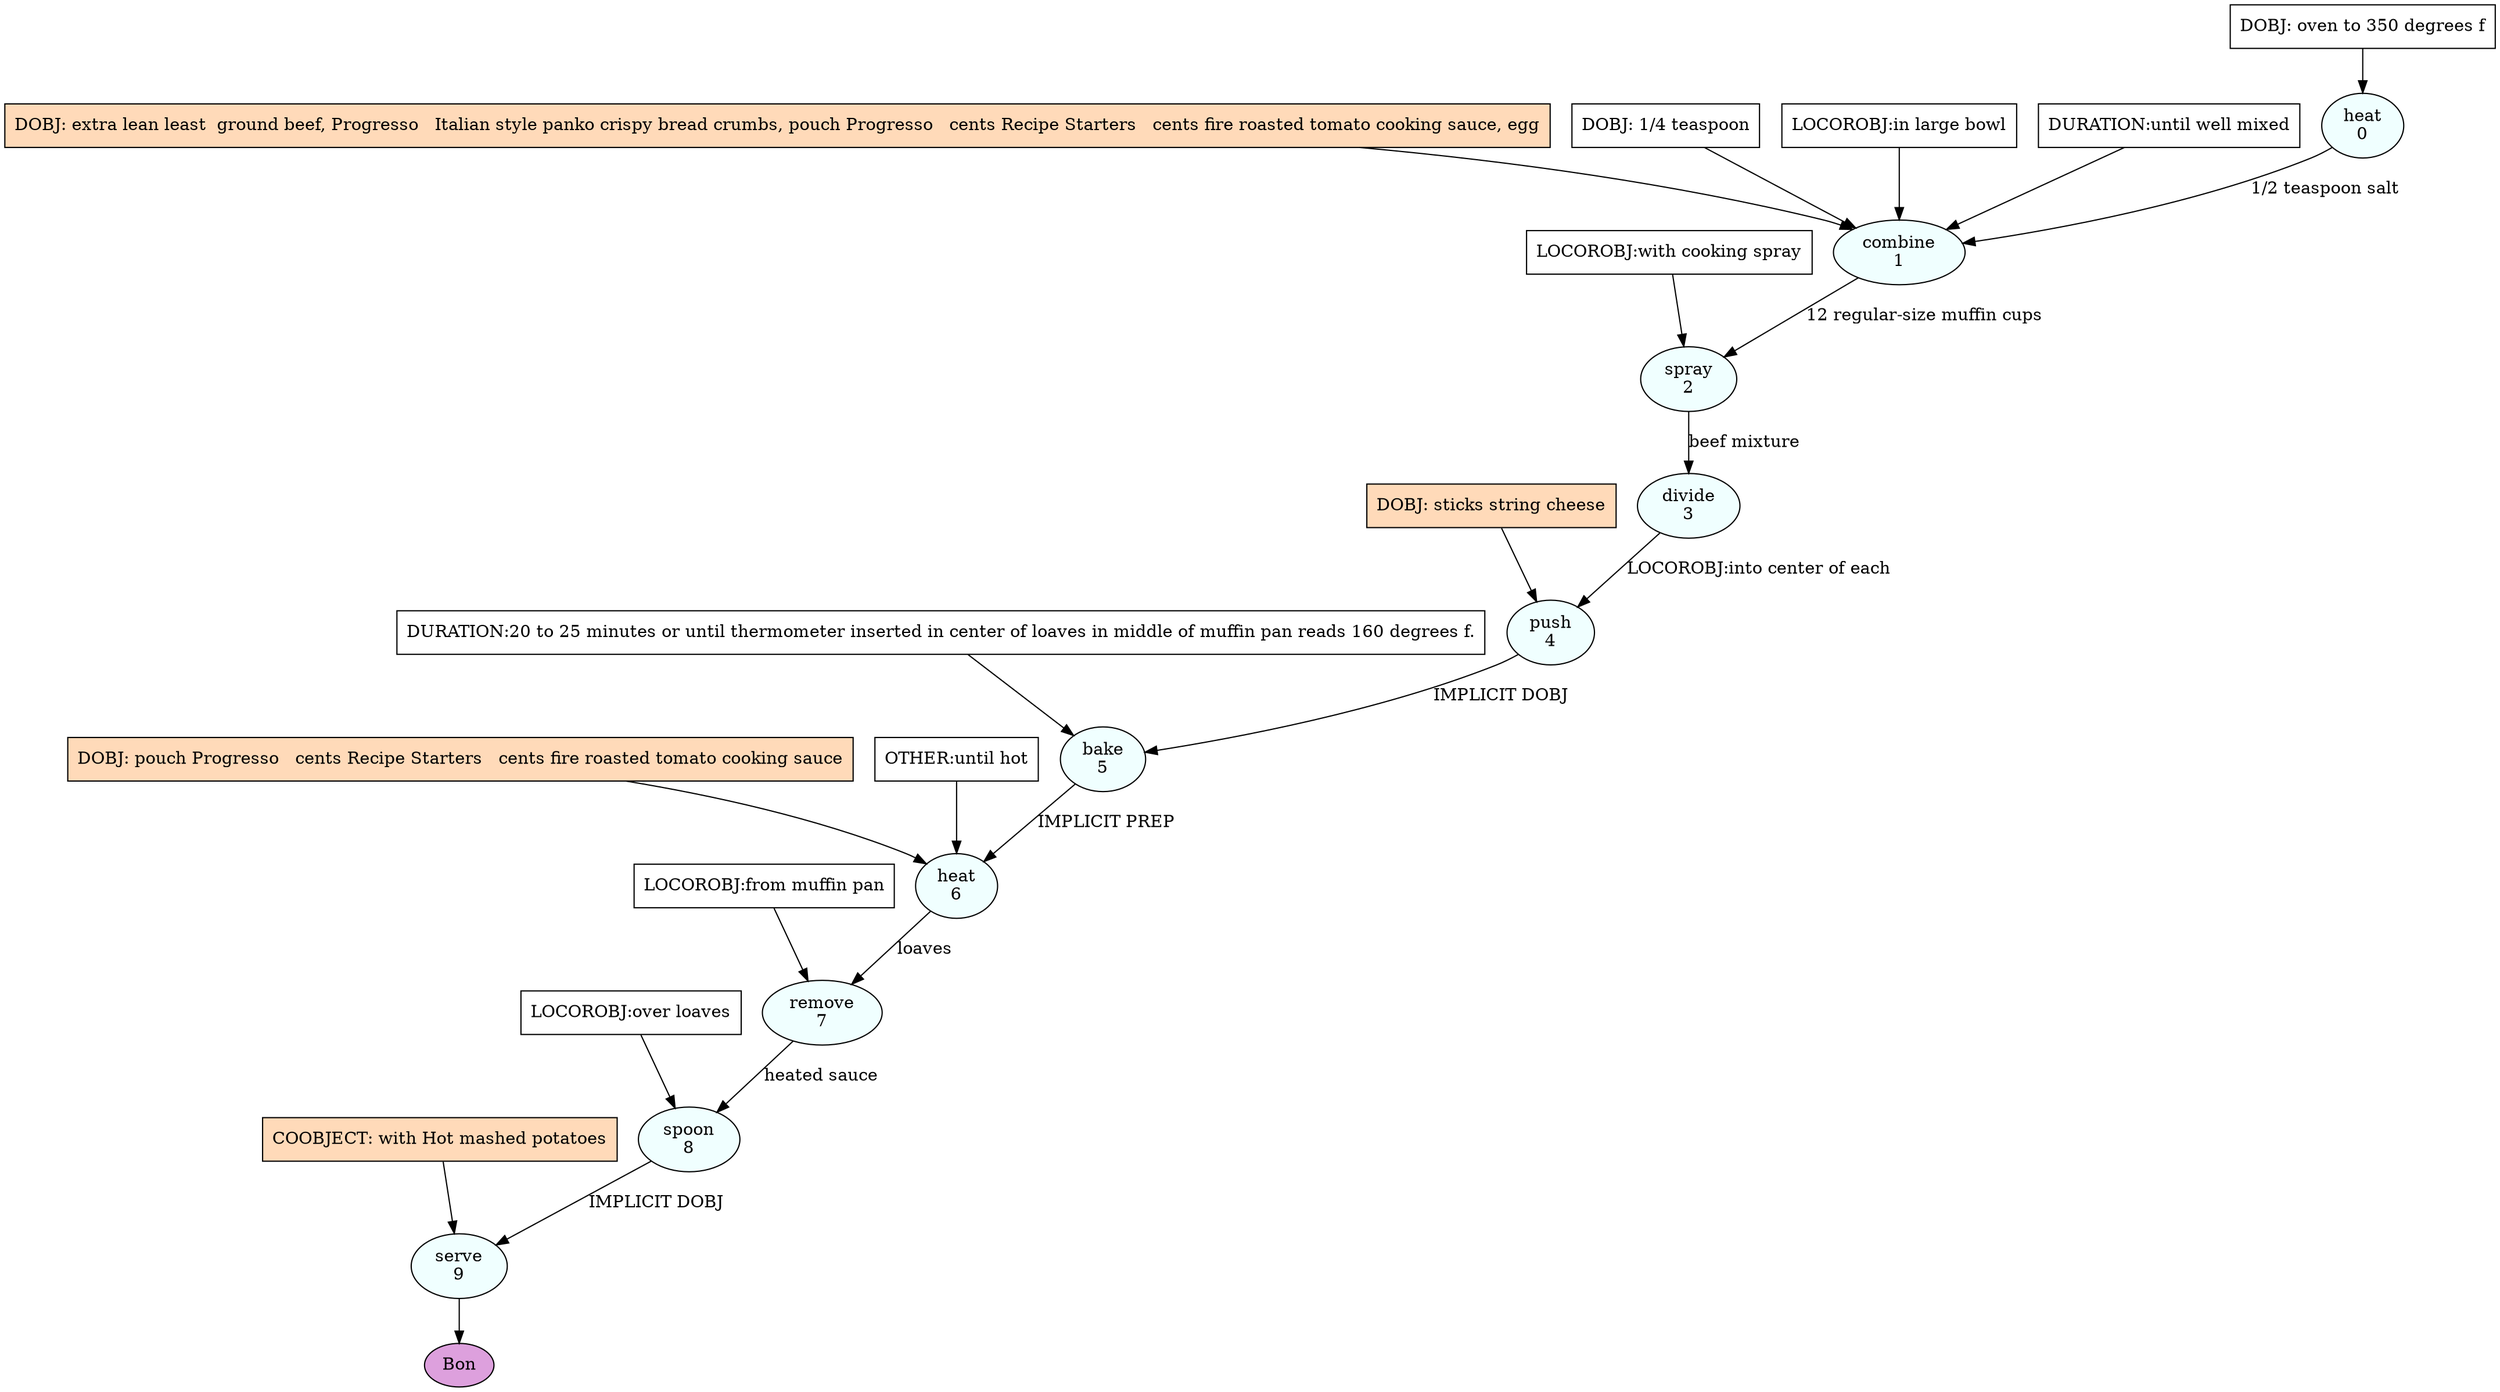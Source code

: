 digraph recipe {
E0[label="heat
0", shape=oval, style=filled, fillcolor=azure]
E1[label="combine
1", shape=oval, style=filled, fillcolor=azure]
E2[label="spray
2", shape=oval, style=filled, fillcolor=azure]
E3[label="divide
3", shape=oval, style=filled, fillcolor=azure]
E4[label="push
4", shape=oval, style=filled, fillcolor=azure]
E5[label="bake
5", shape=oval, style=filled, fillcolor=azure]
E6[label="heat
6", shape=oval, style=filled, fillcolor=azure]
E7[label="remove
7", shape=oval, style=filled, fillcolor=azure]
E8[label="spoon
8", shape=oval, style=filled, fillcolor=azure]
E9[label="serve
9", shape=oval, style=filled, fillcolor=azure]
D0[label="DOBJ: oven to 350 degrees f", shape=box, style=filled, fillcolor=white]
D0 -> E0
D1_ing[label="DOBJ: extra lean least  ground beef, Progresso   Italian style panko crispy bread crumbs, pouch Progresso   cents Recipe Starters   cents fire roasted tomato cooking sauce, egg", shape=box, style=filled, fillcolor=peachpuff]
D1_ing -> E1
E0 -> E1 [label=" 1/2 teaspoon salt"]
D1_1[label="DOBJ: 1/4 teaspoon", shape=box, style=filled, fillcolor=white]
D1_1 -> E1
P1_0_0[label="LOCOROBJ:in large bowl", shape=box, style=filled, fillcolor=white]
P1_0_0 -> E1
P1_1_0[label="DURATION:until well mixed", shape=box, style=filled, fillcolor=white]
P1_1_0 -> E1
E1 -> E2 [label="12 regular-size muffin cups"]
P2_0_0[label="LOCOROBJ:with cooking spray", shape=box, style=filled, fillcolor=white]
P2_0_0 -> E2
E2 -> E3 [label="beef mixture"]
D4_ing[label="DOBJ: sticks string cheese", shape=box, style=filled, fillcolor=peachpuff]
D4_ing -> E4
E3 -> E4 [label="LOCOROBJ:into center of each"]
E4 -> E5 [label="IMPLICIT DOBJ"]
P5_0_0[label="DURATION:20 to 25 minutes or until thermometer inserted in center of loaves in middle of muffin pan reads 160 degrees f.", shape=box, style=filled, fillcolor=white]
P5_0_0 -> E5
D6_ing[label="DOBJ: pouch Progresso   cents Recipe Starters   cents fire roasted tomato cooking sauce", shape=box, style=filled, fillcolor=peachpuff]
D6_ing -> E6
E5 -> E6 [label="IMPLICIT PREP"]
P6_1_0[label="OTHER:until hot", shape=box, style=filled, fillcolor=white]
P6_1_0 -> E6
E6 -> E7 [label="loaves"]
P7_0_0[label="LOCOROBJ:from muffin pan", shape=box, style=filled, fillcolor=white]
P7_0_0 -> E7
E7 -> E8 [label="heated sauce"]
P8_0_0[label="LOCOROBJ:over loaves", shape=box, style=filled, fillcolor=white]
P8_0_0 -> E8
E8 -> E9 [label="IMPLICIT DOBJ"]
P9_0_ing[label="COOBJECT: with Hot mashed potatoes", shape=box, style=filled, fillcolor=peachpuff]
P9_0_ing -> E9
EOR[label="Bon", shape=oval, style=filled, fillcolor=plum]
E9 -> EOR
}
